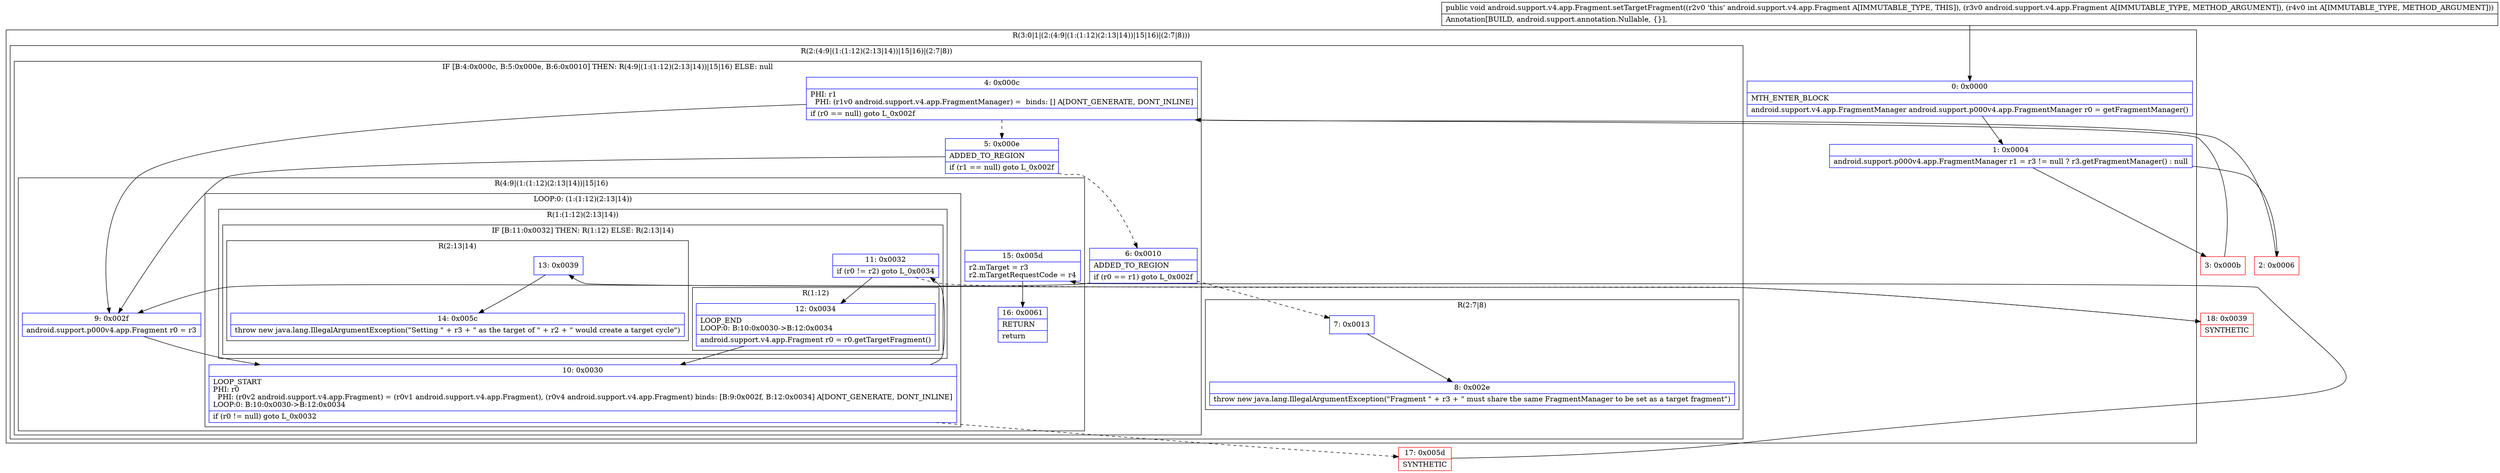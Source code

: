 digraph "CFG forandroid.support.v4.app.Fragment.setTargetFragment(Landroid\/support\/v4\/app\/Fragment;I)V" {
subgraph cluster_Region_427957428 {
label = "R(3:0|1|(2:(4:9|(1:(1:12)(2:13|14))|15|16)|(2:7|8)))";
node [shape=record,color=blue];
Node_0 [shape=record,label="{0\:\ 0x0000|MTH_ENTER_BLOCK\l|android.support.v4.app.FragmentManager android.support.p000v4.app.FragmentManager r0 = getFragmentManager()\l}"];
Node_1 [shape=record,label="{1\:\ 0x0004|android.support.p000v4.app.FragmentManager r1 = r3 != null ? r3.getFragmentManager() : null\l}"];
subgraph cluster_Region_94767760 {
label = "R(2:(4:9|(1:(1:12)(2:13|14))|15|16)|(2:7|8))";
node [shape=record,color=blue];
subgraph cluster_IfRegion_91341445 {
label = "IF [B:4:0x000c, B:5:0x000e, B:6:0x0010] THEN: R(4:9|(1:(1:12)(2:13|14))|15|16) ELSE: null";
node [shape=record,color=blue];
Node_4 [shape=record,label="{4\:\ 0x000c|PHI: r1 \l  PHI: (r1v0 android.support.v4.app.FragmentManager) =  binds: [] A[DONT_GENERATE, DONT_INLINE]\l|if (r0 == null) goto L_0x002f\l}"];
Node_5 [shape=record,label="{5\:\ 0x000e|ADDED_TO_REGION\l|if (r1 == null) goto L_0x002f\l}"];
Node_6 [shape=record,label="{6\:\ 0x0010|ADDED_TO_REGION\l|if (r0 == r1) goto L_0x002f\l}"];
subgraph cluster_Region_879819656 {
label = "R(4:9|(1:(1:12)(2:13|14))|15|16)";
node [shape=record,color=blue];
Node_9 [shape=record,label="{9\:\ 0x002f|android.support.p000v4.app.Fragment r0 = r3\l}"];
subgraph cluster_LoopRegion_1901060192 {
label = "LOOP:0: (1:(1:12)(2:13|14))";
node [shape=record,color=blue];
Node_10 [shape=record,label="{10\:\ 0x0030|LOOP_START\lPHI: r0 \l  PHI: (r0v2 android.support.v4.app.Fragment) = (r0v1 android.support.v4.app.Fragment), (r0v4 android.support.v4.app.Fragment) binds: [B:9:0x002f, B:12:0x0034] A[DONT_GENERATE, DONT_INLINE]\lLOOP:0: B:10:0x0030\-\>B:12:0x0034\l|if (r0 != null) goto L_0x0032\l}"];
subgraph cluster_Region_1329528470 {
label = "R(1:(1:12)(2:13|14))";
node [shape=record,color=blue];
subgraph cluster_IfRegion_2057400614 {
label = "IF [B:11:0x0032] THEN: R(1:12) ELSE: R(2:13|14)";
node [shape=record,color=blue];
Node_11 [shape=record,label="{11\:\ 0x0032|if (r0 != r2) goto L_0x0034\l}"];
subgraph cluster_Region_2023830652 {
label = "R(1:12)";
node [shape=record,color=blue];
Node_12 [shape=record,label="{12\:\ 0x0034|LOOP_END\lLOOP:0: B:10:0x0030\-\>B:12:0x0034\l|android.support.v4.app.Fragment r0 = r0.getTargetFragment()\l}"];
}
subgraph cluster_Region_988665000 {
label = "R(2:13|14)";
node [shape=record,color=blue];
Node_13 [shape=record,label="{13\:\ 0x0039}"];
Node_14 [shape=record,label="{14\:\ 0x005c|throw new java.lang.IllegalArgumentException(\"Setting \" + r3 + \" as the target of \" + r2 + \" would create a target cycle\")\l}"];
}
}
}
}
Node_15 [shape=record,label="{15\:\ 0x005d|r2.mTarget = r3\lr2.mTargetRequestCode = r4\l}"];
Node_16 [shape=record,label="{16\:\ 0x0061|RETURN\l|return\l}"];
}
}
subgraph cluster_Region_1953856646 {
label = "R(2:7|8)";
node [shape=record,color=blue];
Node_7 [shape=record,label="{7\:\ 0x0013}"];
Node_8 [shape=record,label="{8\:\ 0x002e|throw new java.lang.IllegalArgumentException(\"Fragment \" + r3 + \" must share the same FragmentManager to be set as a target fragment\")\l}"];
}
}
}
Node_2 [shape=record,color=red,label="{2\:\ 0x0006}"];
Node_3 [shape=record,color=red,label="{3\:\ 0x000b}"];
Node_17 [shape=record,color=red,label="{17\:\ 0x005d|SYNTHETIC\l}"];
Node_18 [shape=record,color=red,label="{18\:\ 0x0039|SYNTHETIC\l}"];
MethodNode[shape=record,label="{public void android.support.v4.app.Fragment.setTargetFragment((r2v0 'this' android.support.v4.app.Fragment A[IMMUTABLE_TYPE, THIS]), (r3v0 android.support.v4.app.Fragment A[IMMUTABLE_TYPE, METHOD_ARGUMENT]), (r4v0 int A[IMMUTABLE_TYPE, METHOD_ARGUMENT]))  | Annotation[BUILD, android.support.annotation.Nullable, \{\}], \l}"];
MethodNode -> Node_0;
Node_0 -> Node_1;
Node_1 -> Node_2;
Node_1 -> Node_3;
Node_4 -> Node_5[style=dashed];
Node_4 -> Node_9;
Node_5 -> Node_6[style=dashed];
Node_5 -> Node_9;
Node_6 -> Node_7[style=dashed];
Node_6 -> Node_9;
Node_9 -> Node_10;
Node_10 -> Node_11;
Node_10 -> Node_17[style=dashed];
Node_11 -> Node_12;
Node_11 -> Node_18[style=dashed];
Node_12 -> Node_10;
Node_13 -> Node_14;
Node_15 -> Node_16;
Node_7 -> Node_8;
Node_2 -> Node_4;
Node_3 -> Node_4;
Node_17 -> Node_15;
Node_18 -> Node_13;
}

